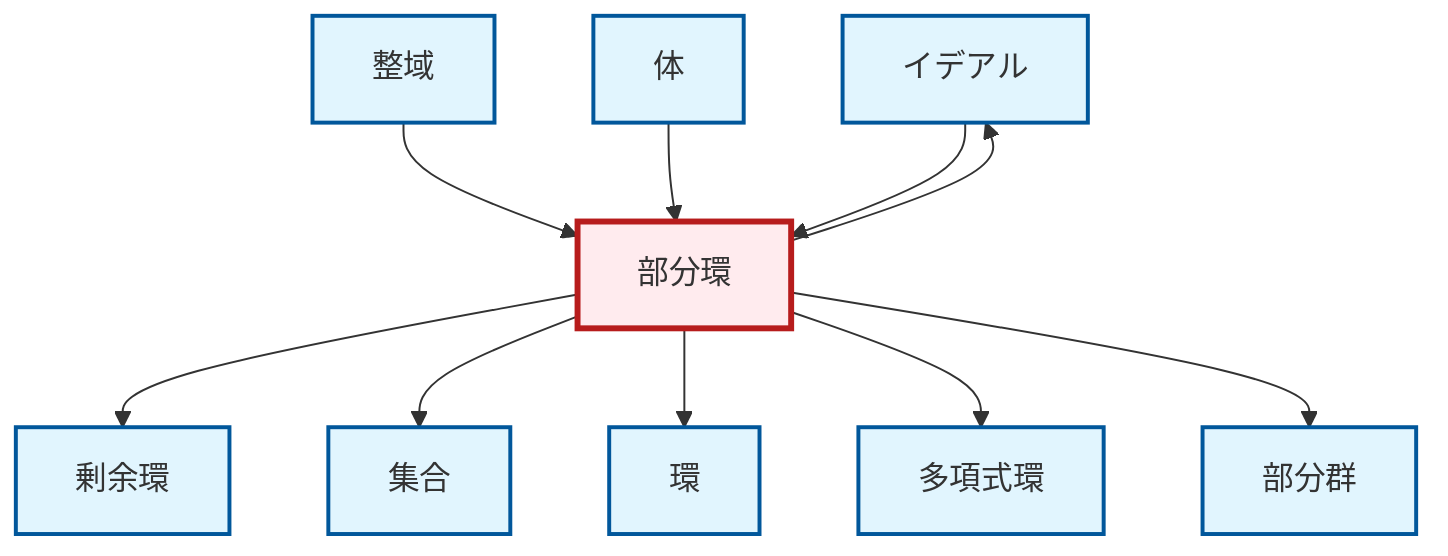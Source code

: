 graph TD
    classDef definition fill:#e1f5fe,stroke:#01579b,stroke-width:2px
    classDef theorem fill:#f3e5f5,stroke:#4a148c,stroke-width:2px
    classDef axiom fill:#fff3e0,stroke:#e65100,stroke-width:2px
    classDef example fill:#e8f5e9,stroke:#1b5e20,stroke-width:2px
    classDef current fill:#ffebee,stroke:#b71c1c,stroke-width:3px
    def-ideal["イデアル"]:::definition
    def-integral-domain["整域"]:::definition
    def-subring["部分環"]:::definition
    def-quotient-ring["剰余環"]:::definition
    def-set["集合"]:::definition
    def-field["体"]:::definition
    def-ring["環"]:::definition
    def-subgroup["部分群"]:::definition
    def-polynomial-ring["多項式環"]:::definition
    def-subring --> def-quotient-ring
    def-integral-domain --> def-subring
    def-subring --> def-ideal
    def-field --> def-subring
    def-subring --> def-set
    def-subring --> def-ring
    def-ideal --> def-subring
    def-subring --> def-polynomial-ring
    def-subring --> def-subgroup
    class def-subring current